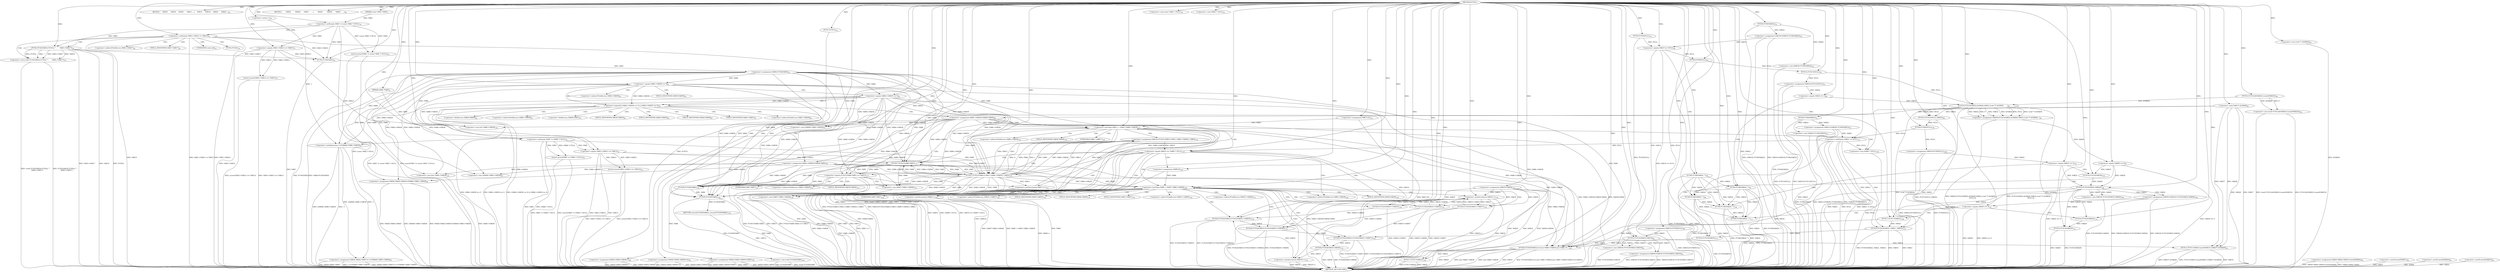 digraph "FUN1" {  
"8" [label = <(METHOD,FUN1)<SUB>1</SUB>> ]
"396" [label = <(METHOD_RETURN,VAR1)<SUB>1</SUB>> ]
"9" [label = <(PARAM,const VAR2 *VAR3)<SUB>1</SUB>> ]
"10" [label = <(PARAM,VAR4 *VAR5)<SUB>2</SUB>> ]
"16" [label = <(assert,assert(VAR3 != (const VAR2 *) NULL))<SUB>16</SUB>> ]
"22" [label = <(assert,assert(VAR3-&gt;VAR12 == VAR13))<SUB>17</SUB>> ]
"44" [label = <(assert,assert(VAR5 != (VAR4 *) NULL))<SUB>21</SUB>> ]
"50" [label = <(assert,assert(VAR5-&gt;VAR12 == VAR13))<SUB>22</SUB>> ]
"56" [label = <(&lt;operator&gt;.assignment,VAR6=FUN4(VAR3))<SUB>23</SUB>> ]
"60" [label = <(BLOCK,{
    VAR18
      VAR19;

    VAR20
      VAR21...,{
    VAR18
      VAR19;

    VAR20
      VAR21...)<SUB>24</SUB>> ]
"389" [label = <(&lt;operator&gt;.cast,(void) FUN28(VAR6))<SUB>144</SUB>> ]
"393" [label = <(RETURN,return(FUN29(VAR6));,return(FUN29(VAR6));)<SUB>145</SUB>> ]
"29" [label = <(&lt;operator&gt;.notEquals,VAR3-&gt;VAR14 != VAR15)<SUB>18</SUB>> ]
"63" [label = <(FUN5,FUN5(NULL))<SUB>31</SUB>> ]
"65" [label = <(&lt;operator&gt;.assignment,VAR19=(VAR18) FUN6(VAR22))<SUB>32</SUB>> ]
"71" [label = <(&lt;operator&gt;.assignment,VAR21=(VAR20) FUN6(VAR23))<SUB>33</SUB>> ]
"77" [label = <(FUN7,FUN7())<SUB>34</SUB>> ]
"86" [label = <(BLOCK,{
       VAR25
        VAR26;

      VAR27
    ...,{
       VAR25
        VAR26;

      VAR27
    ...)<SUB>40</SUB>> ]
"394" [label = <(FUN29,FUN29(VAR6))<SUB>145</SUB>> ]
"17" [label = <(&lt;operator&gt;.notEquals,VAR3 != (const VAR2 *) NULL)<SUB>16</SUB>> ]
"23" [label = <(&lt;operator&gt;.equals,VAR3-&gt;VAR12 == VAR13)<SUB>17</SUB>> ]
"35" [label = <(&lt;operator&gt;.cast,(void) FUN2(VAR16,FUN3(),&quot;&quot;,
      VAR3-&gt;VAR17))<SUB>19</SUB>> ]
"45" [label = <(&lt;operator&gt;.notEquals,VAR5 != (VAR4 *) NULL)<SUB>21</SUB>> ]
"51" [label = <(&lt;operator&gt;.equals,VAR5-&gt;VAR12 == VAR13)<SUB>22</SUB>> ]
"58" [label = <(FUN4,FUN4(VAR3))<SUB>23</SUB>> ]
"79" [label = <(&lt;operator&gt;.equals,VAR19 == NULL)<SUB>36</SUB>> ]
"95" [label = <(&lt;operator&gt;.assignment,VAR33=FUN9(NULL))<SUB>60</SUB>> ]
"99" [label = <(&lt;operator&gt;.assignment,VAR30=(VAR18) FUN10(VAR33,VAR19))<SUB>61</SUB>> ]
"106" [label = <(FUN11,FUN11(VAR19,sizeof(VAR27),(VAR37) &amp;VAR28))<SUB>62</SUB>> ]
"140" [label = <(&lt;operator&gt;.cast,(void) FUN12(&amp;VAR26,0,sizeof(VAR25)))<SUB>84</SUB>> ]
"148" [label = <(&lt;operator&gt;.assignment,VAR26.VAR42.VAR43=sizeof(VAR44))<SUB>85</SUB>> ]
"156" [label = <(&lt;operator&gt;.assignment,VAR26.VAR42.VAR45=(VAR46) VAR6-&gt;VAR38)<SUB>86</SUB>> ]
"167" [label = <(&lt;operator&gt;.assignment,VAR26.VAR42.VAR47=(-1)*(VAR46) VAR6-&gt;VAR39)<SUB>87</SUB>> ]
"181" [label = <(&lt;operator&gt;.assignment,VAR26.VAR42.VAR48=1)<SUB>88</SUB>> ]
"188" [label = <(&lt;operator&gt;.assignment,VAR26.VAR42.VAR49=32)<SUB>89</SUB>> ]
"195" [label = <(&lt;operator&gt;.assignment,VAR26.VAR42.VAR50=VAR51)<SUB>90</SUB>> ]
"202" [label = <(&lt;operator&gt;.assignment,VAR32=FUN13(NULL))<SUB>91</SUB>> ]
"214" [label = <(&lt;operator&gt;.assignment,VAR29=FUN14(VAR32,&amp;VAR26,VAR52,(void **) &amp;VAR36...)<SUB>94</SUB>> ]
"227" [label = <(FUN15,FUN15(NULL,VAR32))<SUB>96</SUB>> ]
"238" [label = <(&lt;operator&gt;.assignment,VAR32=FUN9(NULL))<SUB>100</SUB>> ]
"252" [label = <(&lt;operator&gt;.assignment,VAR30=(VAR18) FUN10(VAR32,VAR29))<SUB>106</SUB>> ]
"282" [label = <(FUN20,FUN20(VAR32,0,0,(int) VAR6-&gt;VAR38,(int) VAR6-&gt;V...)<SUB>120</SUB>> ]
"300" [label = <(&lt;operator&gt;.assignment,VAR35=VAR36)<SUB>122</SUB>> ]
"385" [label = <(FUN17,FUN17(VAR32))<SUB>140</SUB>> ]
"387" [label = <(FUN16,FUN16(VAR29))<SUB>141</SUB>> ]
"391" [label = <(FUN28,FUN28(VAR6))<SUB>144</SUB>> ]
"19" [label = <(&lt;operator&gt;.cast,(const VAR2 *) NULL)<SUB>16</SUB>> ]
"47" [label = <(&lt;operator&gt;.cast,(VAR4 *) NULL)<SUB>21</SUB>> ]
"67" [label = <(&lt;operator&gt;.cast,(VAR18) FUN6(VAR22))<SUB>32</SUB>> ]
"73" [label = <(&lt;operator&gt;.cast,(VAR20) FUN6(VAR23))<SUB>33</SUB>> ]
"83" [label = <(FUN8,FUN8(VAR24,&quot;&quot;))<SUB>39</SUB>> ]
"114" [label = <(&lt;operator&gt;.logicalOr,(VAR6-&gt;VAR38 == 0) || (VAR6-&gt;VAR39 == 0))<SUB>63</SUB>> ]
"207" [label = <(&lt;operator&gt;.equals,VAR32 == 0)<SUB>92</SUB>> ]
"231" [label = <(&lt;operator&gt;.equals,VAR29 == 0)<SUB>97</SUB>> ]
"243" [label = <(&lt;operator&gt;.equals,VAR32 == 0)<SUB>101</SUB>> ]
"260" [label = <(&lt;operator&gt;.equals,VAR30 == 0)<SUB>107</SUB>> ]
"272" [label = <(&lt;operator&gt;.notEquals,VAR21 != NULL)<SUB>113</SUB>> ]
"308" [label = <(&lt;operator&gt;.lessThan,VAR11 &lt; (VAR7) VAR6-&gt;VAR39)<SUB>123</SUB>> ]
"315" [label = <(&lt;operator&gt;.postIncrement,VAR11++)<SUB>123</SUB>> ]
"37" [label = <(FUN2,FUN2(VAR16,FUN3(),&quot;&quot;,
      VAR3-&gt;VAR17))<SUB>19</SUB>> ]
"69" [label = <(FUN6,FUN6(VAR22))<SUB>32</SUB>> ]
"75" [label = <(FUN6,FUN6(VAR23))<SUB>33</SUB>> ]
"97" [label = <(FUN9,FUN9(NULL))<SUB>60</SUB>> ]
"101" [label = <(&lt;operator&gt;.cast,(VAR18) FUN10(VAR33,VAR19))<SUB>61</SUB>> ]
"108" [label = <(&lt;operator&gt;.sizeOf,sizeof(VAR27))<SUB>62</SUB>> ]
"110" [label = <(&lt;operator&gt;.and,(VAR37) &amp;VAR28)<SUB>62</SUB>> ]
"126" [label = <(&lt;operator&gt;.assignment,VAR6-&gt;VAR39=VAR28.VAR40)<SUB>66</SUB>> ]
"133" [label = <(&lt;operator&gt;.assignment,VAR6-&gt;VAR38=VAR28.VAR41)<SUB>67</SUB>> ]
"142" [label = <(FUN12,FUN12(&amp;VAR26,0,sizeof(VAR25)))<SUB>84</SUB>> ]
"154" [label = <(&lt;operator&gt;.sizeOf,sizeof(VAR44))<SUB>85</SUB>> ]
"162" [label = <(&lt;operator&gt;.cast,(VAR46) VAR6-&gt;VAR38)<SUB>86</SUB>> ]
"173" [label = <(&lt;operator&gt;.multiplication,(-1)*(VAR46) VAR6-&gt;VAR39)<SUB>87</SUB>> ]
"204" [label = <(FUN13,FUN13(NULL))<SUB>91</SUB>> ]
"211" [label = <(FUN8,FUN8(VAR24,&quot;&quot;))<SUB>93</SUB>> ]
"216" [label = <(FUN14,FUN14(VAR32,&amp;VAR26,VAR52,(void **) &amp;VAR36,
    ...)<SUB>94</SUB>> ]
"235" [label = <(FUN8,FUN8(VAR24,&quot;&quot;))<SUB>98</SUB>> ]
"240" [label = <(FUN9,FUN9(NULL))<SUB>100</SUB>> ]
"247" [label = <(FUN16,FUN16(VAR29))<SUB>103</SUB>> ]
"249" [label = <(FUN8,FUN8(VAR24,&quot;&quot;))<SUB>104</SUB>> ]
"254" [label = <(&lt;operator&gt;.cast,(VAR18) FUN10(VAR32,VAR29))<SUB>106</SUB>> ]
"264" [label = <(FUN17,FUN17(VAR32))<SUB>109</SUB>> ]
"266" [label = <(FUN16,FUN16(VAR29))<SUB>110</SUB>> ]
"268" [label = <(FUN8,FUN8(VAR24,&quot;&quot;))<SUB>111</SUB>> ]
"276" [label = <(FUN18,FUN18(VAR32, VAR21, VAR53))<SUB>116</SUB>> ]
"280" [label = <(FUN19,FUN19(VAR32))<SUB>117</SUB>> ]
"286" [label = <(&lt;operator&gt;.cast,(int) VAR6-&gt;VAR38)<SUB>120</SUB>> ]
"291" [label = <(&lt;operator&gt;.cast,(int) VAR6-&gt;VAR39)<SUB>120</SUB>> ]
"305" [label = <(&lt;operator&gt;.assignment,VAR11=0)<SUB>123</SUB>> ]
"318" [label = <(&lt;operator&gt;.assignment,VAR10=FUN21(VAR6,0,VAR11,VAR6-&gt;VAR38,1,VAR5))<SUB>125</SUB>> ]
"103" [label = <(FUN10,FUN10(VAR33,VAR19))<SUB>61</SUB>> ]
"115" [label = <(&lt;operator&gt;.equals,VAR6-&gt;VAR38 == 0)<SUB>63</SUB>> ]
"120" [label = <(&lt;operator&gt;.equals,VAR6-&gt;VAR39 == 0)<SUB>63</SUB>> ]
"146" [label = <(&lt;operator&gt;.sizeOf,sizeof(VAR25))<SUB>84</SUB>> ]
"174" [label = <(&lt;operator&gt;.minus,-1)<SUB>87</SUB>> ]
"176" [label = <(&lt;operator&gt;.cast,(VAR46) VAR6-&gt;VAR39)<SUB>87</SUB>> ]
"221" [label = <(&lt;operator&gt;.cast,(void **) &amp;VAR36)<SUB>94</SUB>> ]
"256" [label = <(FUN10,FUN10(VAR32,VAR29))<SUB>106</SUB>> ]
"310" [label = <(&lt;operator&gt;.cast,(VAR7) VAR6-&gt;VAR39)<SUB>123</SUB>> ]
"330" [label = <(&lt;operator&gt;.equals,VAR10 == (VAR9 *) NULL)<SUB>126</SUB>> ]
"342" [label = <(&lt;operator&gt;.lessThan,VAR8 &lt; (VAR7) VAR6-&gt;VAR38)<SUB>128</SUB>> ]
"349" [label = <(&lt;operator&gt;.postIncrement,VAR8++)<SUB>128</SUB>> ]
"378" [label = <(&lt;operator&gt;.equals,FUN27(VAR6,VAR5) == VAR15)<SUB>137</SUB>> ]
"320" [label = <(FUN21,FUN21(VAR6,0,VAR11,VAR6-&gt;VAR38,1,VAR5))<SUB>125</SUB>> ]
"339" [label = <(&lt;operator&gt;.assignment,VAR8=0)<SUB>128</SUB>> ]
"352" [label = <(FUN22,FUN22(VAR10,FUN23(VAR35-&gt;VAR55)))<SUB>130</SUB>> ]
"358" [label = <(FUN24,FUN24(VAR10,FUN23(VAR35-&gt;VAR56)))<SUB>131</SUB>> ]
"364" [label = <(FUN25,FUN25(VAR10,FUN23(VAR35-&gt;VAR57)))<SUB>132</SUB>> ]
"370" [label = <(FUN26,FUN26(VAR10,VAR58))<SUB>133</SUB>> ]
"373" [label = <(&lt;operator&gt;.postIncrement,VAR35++)<SUB>134</SUB>> ]
"375" [label = <(&lt;operator&gt;.postIncrement,VAR10++)<SUB>135</SUB>> ]
"332" [label = <(&lt;operator&gt;.cast,(VAR9 *) NULL)<SUB>126</SUB>> ]
"344" [label = <(&lt;operator&gt;.cast,(VAR7) VAR6-&gt;VAR38)<SUB>128</SUB>> ]
"379" [label = <(FUN27,FUN27(VAR6,VAR5))<SUB>137</SUB>> ]
"354" [label = <(FUN23,FUN23(VAR35-&gt;VAR55))<SUB>130</SUB>> ]
"360" [label = <(FUN23,FUN23(VAR35-&gt;VAR56))<SUB>131</SUB>> ]
"366" [label = <(FUN23,FUN23(VAR35-&gt;VAR57))<SUB>132</SUB>> ]
"36" [label = <(UNKNOWN,void,void)<SUB>19</SUB>> ]
"39" [label = <(FUN3,FUN3())<SUB>19</SUB>> ]
"41" [label = <(&lt;operator&gt;.indirectFieldAccess,VAR3-&gt;VAR17)<SUB>20</SUB>> ]
"43" [label = <(FIELD_IDENTIFIER,VAR17,VAR17)<SUB>20</SUB>> ]
"121" [label = <(&lt;operator&gt;.indirectFieldAccess,VAR6-&gt;VAR39)<SUB>63</SUB>> ]
"127" [label = <(&lt;operator&gt;.indirectFieldAccess,VAR6-&gt;VAR39)<SUB>66</SUB>> ]
"130" [label = <(&lt;operator&gt;.fieldAccess,VAR28.VAR40)<SUB>66</SUB>> ]
"134" [label = <(&lt;operator&gt;.indirectFieldAccess,VAR6-&gt;VAR38)<SUB>67</SUB>> ]
"137" [label = <(&lt;operator&gt;.fieldAccess,VAR28.VAR41)<SUB>67</SUB>> ]
"311" [label = <(UNKNOWN,VAR7,VAR7)<SUB>123</SUB>> ]
"312" [label = <(&lt;operator&gt;.indirectFieldAccess,VAR6-&gt;VAR39)<SUB>123</SUB>> ]
"123" [label = <(FIELD_IDENTIFIER,VAR39,VAR39)<SUB>63</SUB>> ]
"129" [label = <(FIELD_IDENTIFIER,VAR39,VAR39)<SUB>66</SUB>> ]
"132" [label = <(FIELD_IDENTIFIER,VAR40,VAR40)<SUB>66</SUB>> ]
"136" [label = <(FIELD_IDENTIFIER,VAR38,VAR38)<SUB>67</SUB>> ]
"139" [label = <(FIELD_IDENTIFIER,VAR41,VAR41)<SUB>67</SUB>> ]
"314" [label = <(FIELD_IDENTIFIER,VAR39,VAR39)<SUB>123</SUB>> ]
"324" [label = <(&lt;operator&gt;.indirectFieldAccess,VAR6-&gt;VAR38)<SUB>125</SUB>> ]
"326" [label = <(FIELD_IDENTIFIER,VAR38,VAR38)<SUB>125</SUB>> ]
"333" [label = <(UNKNOWN,VAR9 *,VAR9 *)<SUB>126</SUB>> ]
"345" [label = <(UNKNOWN,VAR7,VAR7)<SUB>128</SUB>> ]
"346" [label = <(&lt;operator&gt;.indirectFieldAccess,VAR6-&gt;VAR38)<SUB>128</SUB>> ]
"348" [label = <(FIELD_IDENTIFIER,VAR38,VAR38)<SUB>128</SUB>> ]
"355" [label = <(&lt;operator&gt;.indirectFieldAccess,VAR35-&gt;VAR55)<SUB>130</SUB>> ]
"361" [label = <(&lt;operator&gt;.indirectFieldAccess,VAR35-&gt;VAR56)<SUB>131</SUB>> ]
"367" [label = <(&lt;operator&gt;.indirectFieldAccess,VAR35-&gt;VAR57)<SUB>132</SUB>> ]
"357" [label = <(FIELD_IDENTIFIER,VAR55,VAR55)<SUB>130</SUB>> ]
"363" [label = <(FIELD_IDENTIFIER,VAR56,VAR56)<SUB>131</SUB>> ]
"369" [label = <(FIELD_IDENTIFIER,VAR57,VAR57)<SUB>132</SUB>> ]
  "393" -> "396"  [ label = "DDG: &lt;RET&gt;"] 
  "17" -> "396"  [ label = "DDG: (const VAR2 *) NULL"] 
  "16" -> "396"  [ label = "DDG: VAR3 != (const VAR2 *) NULL"] 
  "16" -> "396"  [ label = "DDG: assert(VAR3 != (const VAR2 *) NULL)"] 
  "23" -> "396"  [ label = "DDG: VAR3-&gt;VAR12"] 
  "22" -> "396"  [ label = "DDG: VAR3-&gt;VAR12 == VAR13"] 
  "22" -> "396"  [ label = "DDG: assert(VAR3-&gt;VAR12 == VAR13)"] 
  "29" -> "396"  [ label = "DDG: VAR3-&gt;VAR14"] 
  "29" -> "396"  [ label = "DDG: VAR15"] 
  "29" -> "396"  [ label = "DDG: VAR3-&gt;VAR14 != VAR15"] 
  "37" -> "396"  [ label = "DDG: FUN3()"] 
  "37" -> "396"  [ label = "DDG: VAR3-&gt;VAR17"] 
  "35" -> "396"  [ label = "DDG: FUN2(VAR16,FUN3(),&quot;&quot;,
      VAR3-&gt;VAR17)"] 
  "35" -> "396"  [ label = "DDG: (void) FUN2(VAR16,FUN3(),&quot;&quot;,
      VAR3-&gt;VAR17)"] 
  "45" -> "396"  [ label = "DDG: VAR5"] 
  "45" -> "396"  [ label = "DDG: (VAR4 *) NULL"] 
  "44" -> "396"  [ label = "DDG: VAR5 != (VAR4 *) NULL"] 
  "44" -> "396"  [ label = "DDG: assert(VAR5 != (VAR4 *) NULL)"] 
  "51" -> "396"  [ label = "DDG: VAR5-&gt;VAR12"] 
  "51" -> "396"  [ label = "DDG: VAR13"] 
  "50" -> "396"  [ label = "DDG: VAR5-&gt;VAR12 == VAR13"] 
  "50" -> "396"  [ label = "DDG: assert(VAR5-&gt;VAR12 == VAR13)"] 
  "58" -> "396"  [ label = "DDG: VAR3"] 
  "56" -> "396"  [ label = "DDG: FUN4(VAR3)"] 
  "56" -> "396"  [ label = "DDG: VAR6=FUN4(VAR3)"] 
  "63" -> "396"  [ label = "DDG: FUN5(NULL)"] 
  "67" -> "396"  [ label = "DDG: FUN6(VAR22)"] 
  "65" -> "396"  [ label = "DDG: (VAR18) FUN6(VAR22)"] 
  "65" -> "396"  [ label = "DDG: VAR19=(VAR18) FUN6(VAR22)"] 
  "73" -> "396"  [ label = "DDG: FUN6(VAR23)"] 
  "71" -> "396"  [ label = "DDG: (VAR20) FUN6(VAR23)"] 
  "71" -> "396"  [ label = "DDG: VAR21=(VAR20) FUN6(VAR23)"] 
  "77" -> "396"  [ label = "DDG: FUN7()"] 
  "79" -> "396"  [ label = "DDG: VAR19 == NULL"] 
  "83" -> "396"  [ label = "DDG: VAR24"] 
  "83" -> "396"  [ label = "DDG: FUN8(VAR24,&quot;&quot;)"] 
  "95" -> "396"  [ label = "DDG: VAR33=FUN9(NULL)"] 
  "101" -> "396"  [ label = "DDG: FUN10(VAR33,VAR19)"] 
  "99" -> "396"  [ label = "DDG: (VAR18) FUN10(VAR33,VAR19)"] 
  "99" -> "396"  [ label = "DDG: VAR30=(VAR18) FUN10(VAR33,VAR19)"] 
  "106" -> "396"  [ label = "DDG: VAR19"] 
  "110" -> "396"  [ label = "DDG: VAR28"] 
  "106" -> "396"  [ label = "DDG: (VAR37) &amp;VAR28"] 
  "106" -> "396"  [ label = "DDG: FUN11(VAR19,sizeof(VAR27),(VAR37) &amp;VAR28)"] 
  "114" -> "396"  [ label = "DDG: VAR6-&gt;VAR38 == 0"] 
  "114" -> "396"  [ label = "DDG: VAR6-&gt;VAR39 == 0"] 
  "114" -> "396"  [ label = "DDG: (VAR6-&gt;VAR38 == 0) || (VAR6-&gt;VAR39 == 0)"] 
  "126" -> "396"  [ label = "DDG: VAR28.VAR40"] 
  "126" -> "396"  [ label = "DDG: VAR6-&gt;VAR39=VAR28.VAR40"] 
  "133" -> "396"  [ label = "DDG: VAR28.VAR41"] 
  "133" -> "396"  [ label = "DDG: VAR6-&gt;VAR38=VAR28.VAR41"] 
  "140" -> "396"  [ label = "DDG: FUN12(&amp;VAR26,0,sizeof(VAR25))"] 
  "140" -> "396"  [ label = "DDG: (void) FUN12(&amp;VAR26,0,sizeof(VAR25))"] 
  "148" -> "396"  [ label = "DDG: VAR26.VAR42.VAR43"] 
  "148" -> "396"  [ label = "DDG: VAR26.VAR42.VAR43=sizeof(VAR44)"] 
  "156" -> "396"  [ label = "DDG: VAR26.VAR42.VAR45"] 
  "156" -> "396"  [ label = "DDG: (VAR46) VAR6-&gt;VAR38"] 
  "156" -> "396"  [ label = "DDG: VAR26.VAR42.VAR45=(VAR46) VAR6-&gt;VAR38"] 
  "167" -> "396"  [ label = "DDG: VAR26.VAR42.VAR47"] 
  "173" -> "396"  [ label = "DDG: -1"] 
  "173" -> "396"  [ label = "DDG: (VAR46) VAR6-&gt;VAR39"] 
  "167" -> "396"  [ label = "DDG: (-1)*(VAR46) VAR6-&gt;VAR39"] 
  "167" -> "396"  [ label = "DDG: VAR26.VAR42.VAR47=(-1)*(VAR46) VAR6-&gt;VAR39"] 
  "181" -> "396"  [ label = "DDG: VAR26.VAR42.VAR48"] 
  "181" -> "396"  [ label = "DDG: VAR26.VAR42.VAR48=1"] 
  "188" -> "396"  [ label = "DDG: VAR26.VAR42.VAR49"] 
  "188" -> "396"  [ label = "DDG: VAR26.VAR42.VAR49=32"] 
  "195" -> "396"  [ label = "DDG: VAR26.VAR42.VAR50"] 
  "195" -> "396"  [ label = "DDG: VAR26.VAR42.VAR50=VAR51"] 
  "202" -> "396"  [ label = "DDG: FUN13(NULL)"] 
  "202" -> "396"  [ label = "DDG: VAR32=FUN13(NULL)"] 
  "211" -> "396"  [ label = "DDG: VAR24"] 
  "211" -> "396"  [ label = "DDG: FUN8(VAR24,&quot;&quot;)"] 
  "216" -> "396"  [ label = "DDG: &amp;VAR26"] 
  "221" -> "396"  [ label = "DDG: &amp;VAR36"] 
  "216" -> "396"  [ label = "DDG: (void **) &amp;VAR36"] 
  "214" -> "396"  [ label = "DDG: FUN14(VAR32,&amp;VAR26,VAR52,(void **) &amp;VAR36,
        NULL,0)"] 
  "214" -> "396"  [ label = "DDG: VAR29=FUN14(VAR32,&amp;VAR26,VAR52,(void **) &amp;VAR36,
        NULL,0)"] 
  "227" -> "396"  [ label = "DDG: FUN15(NULL,VAR32)"] 
  "231" -> "396"  [ label = "DDG: VAR29 == 0"] 
  "235" -> "396"  [ label = "DDG: VAR24"] 
  "235" -> "396"  [ label = "DDG: FUN8(VAR24,&quot;&quot;)"] 
  "238" -> "396"  [ label = "DDG: FUN9(NULL)"] 
  "238" -> "396"  [ label = "DDG: VAR32=FUN9(NULL)"] 
  "243" -> "396"  [ label = "DDG: VAR32 == 0"] 
  "249" -> "396"  [ label = "DDG: VAR24"] 
  "249" -> "396"  [ label = "DDG: FUN8(VAR24,&quot;&quot;)"] 
  "254" -> "396"  [ label = "DDG: FUN10(VAR32,VAR29)"] 
  "252" -> "396"  [ label = "DDG: (VAR18) FUN10(VAR32,VAR29)"] 
  "252" -> "396"  [ label = "DDG: VAR30=(VAR18) FUN10(VAR32,VAR29)"] 
  "260" -> "396"  [ label = "DDG: VAR30"] 
  "260" -> "396"  [ label = "DDG: VAR30 == 0"] 
  "268" -> "396"  [ label = "DDG: VAR24"] 
  "268" -> "396"  [ label = "DDG: FUN8(VAR24,&quot;&quot;)"] 
  "272" -> "396"  [ label = "DDG: VAR21"] 
  "272" -> "396"  [ label = "DDG: NULL"] 
  "272" -> "396"  [ label = "DDG: VAR21 != NULL"] 
  "276" -> "396"  [ label = "DDG: VAR21"] 
  "276" -> "396"  [ label = "DDG: FUN18(VAR32, VAR21, VAR53)"] 
  "280" -> "396"  [ label = "DDG: FUN19(VAR32)"] 
  "286" -> "396"  [ label = "DDG: VAR6-&gt;VAR38"] 
  "282" -> "396"  [ label = "DDG: (int) VAR6-&gt;VAR38"] 
  "282" -> "396"  [ label = "DDG: (int) VAR6-&gt;VAR39"] 
  "282" -> "396"  [ label = "DDG: VAR33"] 
  "282" -> "396"  [ label = "DDG: FUN20(VAR32,0,0,(int) VAR6-&gt;VAR38,(int) VAR6-&gt;VAR39,VAR33,0,0,VAR54)"] 
  "300" -> "396"  [ label = "DDG: VAR35"] 
  "300" -> "396"  [ label = "DDG: VAR36"] 
  "300" -> "396"  [ label = "DDG: VAR35=VAR36"] 
  "305" -> "396"  [ label = "DDG: VAR11=0"] 
  "308" -> "396"  [ label = "DDG: VAR11"] 
  "310" -> "396"  [ label = "DDG: VAR6-&gt;VAR39"] 
  "308" -> "396"  [ label = "DDG: (VAR7) VAR6-&gt;VAR39"] 
  "308" -> "396"  [ label = "DDG: VAR11 &lt; (VAR7) VAR6-&gt;VAR39"] 
  "320" -> "396"  [ label = "DDG: VAR11"] 
  "320" -> "396"  [ label = "DDG: VAR6-&gt;VAR38"] 
  "320" -> "396"  [ label = "DDG: VAR5"] 
  "318" -> "396"  [ label = "DDG: FUN21(VAR6,0,VAR11,VAR6-&gt;VAR38,1,VAR5)"] 
  "318" -> "396"  [ label = "DDG: VAR10=FUN21(VAR6,0,VAR11,VAR6-&gt;VAR38,1,VAR5)"] 
  "330" -> "396"  [ label = "DDG: VAR10"] 
  "332" -> "396"  [ label = "DDG: NULL"] 
  "330" -> "396"  [ label = "DDG: (VAR9 *) NULL"] 
  "330" -> "396"  [ label = "DDG: VAR10 == (VAR9 *) NULL"] 
  "339" -> "396"  [ label = "DDG: VAR8=0"] 
  "342" -> "396"  [ label = "DDG: VAR8"] 
  "344" -> "396"  [ label = "DDG: VAR6-&gt;VAR38"] 
  "342" -> "396"  [ label = "DDG: (VAR7) VAR6-&gt;VAR38"] 
  "342" -> "396"  [ label = "DDG: VAR8 &lt; (VAR7) VAR6-&gt;VAR38"] 
  "379" -> "396"  [ label = "DDG: VAR5"] 
  "378" -> "396"  [ label = "DDG: FUN27(VAR6,VAR5)"] 
  "378" -> "396"  [ label = "DDG: VAR15"] 
  "378" -> "396"  [ label = "DDG: FUN27(VAR6,VAR5) == VAR15"] 
  "315" -> "396"  [ label = "DDG: VAR11++"] 
  "354" -> "396"  [ label = "DDG: VAR35-&gt;VAR55"] 
  "352" -> "396"  [ label = "DDG: FUN23(VAR35-&gt;VAR55)"] 
  "352" -> "396"  [ label = "DDG: FUN22(VAR10,FUN23(VAR35-&gt;VAR55))"] 
  "360" -> "396"  [ label = "DDG: VAR35-&gt;VAR56"] 
  "358" -> "396"  [ label = "DDG: FUN23(VAR35-&gt;VAR56)"] 
  "358" -> "396"  [ label = "DDG: FUN24(VAR10,FUN23(VAR35-&gt;VAR56))"] 
  "366" -> "396"  [ label = "DDG: VAR35-&gt;VAR57"] 
  "364" -> "396"  [ label = "DDG: FUN23(VAR35-&gt;VAR57)"] 
  "364" -> "396"  [ label = "DDG: FUN25(VAR10,FUN23(VAR35-&gt;VAR57))"] 
  "370" -> "396"  [ label = "DDG: FUN26(VAR10,VAR58)"] 
  "373" -> "396"  [ label = "DDG: VAR35"] 
  "373" -> "396"  [ label = "DDG: VAR35++"] 
  "375" -> "396"  [ label = "DDG: VAR10"] 
  "375" -> "396"  [ label = "DDG: VAR10++"] 
  "349" -> "396"  [ label = "DDG: VAR8++"] 
  "385" -> "396"  [ label = "DDG: VAR32"] 
  "385" -> "396"  [ label = "DDG: FUN17(VAR32)"] 
  "387" -> "396"  [ label = "DDG: VAR29"] 
  "387" -> "396"  [ label = "DDG: FUN16(VAR29)"] 
  "389" -> "396"  [ label = "DDG: FUN28(VAR6)"] 
  "389" -> "396"  [ label = "DDG: (void) FUN28(VAR6)"] 
  "394" -> "396"  [ label = "DDG: VAR6"] 
  "394" -> "396"  [ label = "DDG: FUN29(VAR6)"] 
  "37" -> "396"  [ label = "DDG: VAR16"] 
  "282" -> "396"  [ label = "DDG: VAR54"] 
  "216" -> "396"  [ label = "DDG: VAR52"] 
  "370" -> "396"  [ label = "DDG: VAR58"] 
  "195" -> "396"  [ label = "DDG: VAR51"] 
  "110" -> "396"  [ label = "DDG: VAR37"] 
  "75" -> "396"  [ label = "DDG: VAR23"] 
  "154" -> "396"  [ label = "DDG: VAR44"] 
  "146" -> "396"  [ label = "DDG: VAR25"] 
  "108" -> "396"  [ label = "DDG: VAR27"] 
  "276" -> "396"  [ label = "DDG: VAR53"] 
  "69" -> "396"  [ label = "DDG: VAR22"] 
  "8" -> "9"  [ label = "DDG: "] 
  "8" -> "10"  [ label = "DDG: "] 
  "58" -> "56"  [ label = "DDG: VAR3"] 
  "8" -> "60"  [ label = "DDG: "] 
  "391" -> "389"  [ label = "DDG: VAR6"] 
  "394" -> "393"  [ label = "DDG: FUN29(VAR6)"] 
  "17" -> "16"  [ label = "DDG: VAR3"] 
  "17" -> "16"  [ label = "DDG: (const VAR2 *) NULL"] 
  "23" -> "22"  [ label = "DDG: VAR3-&gt;VAR12"] 
  "23" -> "22"  [ label = "DDG: VAR13"] 
  "45" -> "44"  [ label = "DDG: VAR5"] 
  "45" -> "44"  [ label = "DDG: (VAR4 *) NULL"] 
  "51" -> "50"  [ label = "DDG: VAR5-&gt;VAR12"] 
  "51" -> "50"  [ label = "DDG: VAR13"] 
  "69" -> "65"  [ label = "DDG: VAR22"] 
  "75" -> "71"  [ label = "DDG: VAR23"] 
  "8" -> "77"  [ label = "DDG: "] 
  "8" -> "86"  [ label = "DDG: "] 
  "9" -> "17"  [ label = "DDG: VAR3"] 
  "8" -> "17"  [ label = "DDG: "] 
  "17" -> "23"  [ label = "DDG: VAR3"] 
  "8" -> "23"  [ label = "DDG: "] 
  "17" -> "29"  [ label = "DDG: VAR3"] 
  "8" -> "29"  [ label = "DDG: "] 
  "37" -> "35"  [ label = "DDG: VAR16"] 
  "37" -> "35"  [ label = "DDG: FUN3()"] 
  "37" -> "35"  [ label = "DDG: &quot;&quot;"] 
  "37" -> "35"  [ label = "DDG: VAR3-&gt;VAR17"] 
  "10" -> "45"  [ label = "DDG: VAR5"] 
  "8" -> "45"  [ label = "DDG: "] 
  "45" -> "51"  [ label = "DDG: VAR5"] 
  "23" -> "51"  [ label = "DDG: VAR13"] 
  "8" -> "51"  [ label = "DDG: "] 
  "17" -> "58"  [ label = "DDG: VAR3"] 
  "23" -> "58"  [ label = "DDG: VAR3-&gt;VAR12"] 
  "29" -> "58"  [ label = "DDG: VAR3-&gt;VAR14"] 
  "37" -> "58"  [ label = "DDG: VAR3-&gt;VAR17"] 
  "8" -> "58"  [ label = "DDG: "] 
  "8" -> "63"  [ label = "DDG: "] 
  "97" -> "95"  [ label = "DDG: NULL"] 
  "103" -> "99"  [ label = "DDG: VAR33"] 
  "103" -> "99"  [ label = "DDG: VAR19"] 
  "142" -> "140"  [ label = "DDG: &amp;VAR26"] 
  "142" -> "140"  [ label = "DDG: 0"] 
  "56" -> "156"  [ label = "DDG: VAR6"] 
  "115" -> "156"  [ label = "DDG: VAR6-&gt;VAR38"] 
  "133" -> "156"  [ label = "DDG: VAR6-&gt;VAR38"] 
  "173" -> "167"  [ label = "DDG: -1"] 
  "173" -> "167"  [ label = "DDG: (VAR46) VAR6-&gt;VAR39"] 
  "8" -> "181"  [ label = "DDG: "] 
  "8" -> "188"  [ label = "DDG: "] 
  "8" -> "195"  [ label = "DDG: "] 
  "204" -> "202"  [ label = "DDG: NULL"] 
  "216" -> "214"  [ label = "DDG: 0"] 
  "216" -> "214"  [ label = "DDG: VAR52"] 
  "216" -> "214"  [ label = "DDG: &amp;VAR26"] 
  "216" -> "214"  [ label = "DDG: NULL"] 
  "216" -> "214"  [ label = "DDG: (void **) &amp;VAR36"] 
  "216" -> "214"  [ label = "DDG: VAR32"] 
  "240" -> "238"  [ label = "DDG: NULL"] 
  "256" -> "252"  [ label = "DDG: VAR32"] 
  "256" -> "252"  [ label = "DDG: VAR29"] 
  "8" -> "300"  [ label = "DDG: "] 
  "56" -> "391"  [ label = "DDG: VAR6"] 
  "320" -> "391"  [ label = "DDG: VAR6"] 
  "320" -> "391"  [ label = "DDG: VAR6-&gt;VAR38"] 
  "379" -> "391"  [ label = "DDG: VAR6"] 
  "8" -> "391"  [ label = "DDG: "] 
  "115" -> "391"  [ label = "DDG: VAR6-&gt;VAR38"] 
  "133" -> "391"  [ label = "DDG: VAR6-&gt;VAR38"] 
  "120" -> "391"  [ label = "DDG: VAR6-&gt;VAR39"] 
  "126" -> "391"  [ label = "DDG: VAR6-&gt;VAR39"] 
  "320" -> "394"  [ label = "DDG: VAR6-&gt;VAR38"] 
  "391" -> "394"  [ label = "DDG: VAR6"] 
  "8" -> "394"  [ label = "DDG: "] 
  "56" -> "394"  [ label = "DDG: VAR6"] 
  "115" -> "394"  [ label = "DDG: VAR6-&gt;VAR38"] 
  "133" -> "394"  [ label = "DDG: VAR6-&gt;VAR38"] 
  "379" -> "394"  [ label = "DDG: VAR6"] 
  "120" -> "394"  [ label = "DDG: VAR6-&gt;VAR39"] 
  "126" -> "394"  [ label = "DDG: VAR6-&gt;VAR39"] 
  "320" -> "394"  [ label = "DDG: VAR6"] 
  "8" -> "19"  [ label = "DDG: "] 
  "8" -> "47"  [ label = "DDG: "] 
  "69" -> "67"  [ label = "DDG: VAR22"] 
  "75" -> "73"  [ label = "DDG: VAR23"] 
  "65" -> "79"  [ label = "DDG: VAR19"] 
  "8" -> "79"  [ label = "DDG: "] 
  "63" -> "79"  [ label = "DDG: NULL"] 
  "103" -> "106"  [ label = "DDG: VAR19"] 
  "8" -> "106"  [ label = "DDG: "] 
  "110" -> "106"  [ label = "DDG: VAR37"] 
  "110" -> "106"  [ label = "DDG: VAR28"] 
  "216" -> "227"  [ label = "DDG: NULL"] 
  "8" -> "227"  [ label = "DDG: "] 
  "216" -> "227"  [ label = "DDG: VAR32"] 
  "256" -> "282"  [ label = "DDG: VAR32"] 
  "264" -> "282"  [ label = "DDG: VAR32"] 
  "280" -> "282"  [ label = "DDG: VAR32"] 
  "8" -> "282"  [ label = "DDG: "] 
  "56" -> "282"  [ label = "DDG: VAR6"] 
  "115" -> "282"  [ label = "DDG: VAR6-&gt;VAR38"] 
  "133" -> "282"  [ label = "DDG: VAR6-&gt;VAR38"] 
  "120" -> "282"  [ label = "DDG: VAR6-&gt;VAR39"] 
  "126" -> "282"  [ label = "DDG: VAR6-&gt;VAR39"] 
  "103" -> "282"  [ label = "DDG: VAR33"] 
  "282" -> "385"  [ label = "DDG: VAR32"] 
  "8" -> "385"  [ label = "DDG: "] 
  "256" -> "387"  [ label = "DDG: VAR29"] 
  "266" -> "387"  [ label = "DDG: VAR29"] 
  "8" -> "387"  [ label = "DDG: "] 
  "8" -> "37"  [ label = "DDG: "] 
  "17" -> "37"  [ label = "DDG: VAR3"] 
  "8" -> "69"  [ label = "DDG: "] 
  "8" -> "75"  [ label = "DDG: "] 
  "8" -> "83"  [ label = "DDG: "] 
  "79" -> "97"  [ label = "DDG: NULL"] 
  "8" -> "97"  [ label = "DDG: "] 
  "103" -> "101"  [ label = "DDG: VAR33"] 
  "103" -> "101"  [ label = "DDG: VAR19"] 
  "8" -> "110"  [ label = "DDG: "] 
  "115" -> "114"  [ label = "DDG: VAR6-&gt;VAR38"] 
  "115" -> "114"  [ label = "DDG: 0"] 
  "120" -> "114"  [ label = "DDG: VAR6-&gt;VAR39"] 
  "120" -> "114"  [ label = "DDG: 0"] 
  "110" -> "126"  [ label = "DDG: VAR28"] 
  "110" -> "133"  [ label = "DDG: VAR28"] 
  "8" -> "142"  [ label = "DDG: "] 
  "56" -> "162"  [ label = "DDG: VAR6"] 
  "115" -> "162"  [ label = "DDG: VAR6-&gt;VAR38"] 
  "133" -> "162"  [ label = "DDG: VAR6-&gt;VAR38"] 
  "174" -> "173"  [ label = "DDG: 1"] 
  "56" -> "173"  [ label = "DDG: VAR6"] 
  "120" -> "173"  [ label = "DDG: VAR6-&gt;VAR39"] 
  "126" -> "173"  [ label = "DDG: VAR6-&gt;VAR39"] 
  "97" -> "204"  [ label = "DDG: NULL"] 
  "8" -> "204"  [ label = "DDG: "] 
  "202" -> "207"  [ label = "DDG: VAR32"] 
  "8" -> "207"  [ label = "DDG: "] 
  "207" -> "216"  [ label = "DDG: VAR32"] 
  "8" -> "216"  [ label = "DDG: "] 
  "142" -> "216"  [ label = "DDG: &amp;VAR26"] 
  "204" -> "216"  [ label = "DDG: NULL"] 
  "214" -> "231"  [ label = "DDG: VAR29"] 
  "8" -> "231"  [ label = "DDG: "] 
  "227" -> "240"  [ label = "DDG: NULL"] 
  "8" -> "240"  [ label = "DDG: "] 
  "238" -> "243"  [ label = "DDG: VAR32"] 
  "8" -> "243"  [ label = "DDG: "] 
  "256" -> "254"  [ label = "DDG: VAR32"] 
  "256" -> "254"  [ label = "DDG: VAR29"] 
  "252" -> "260"  [ label = "DDG: VAR30"] 
  "8" -> "260"  [ label = "DDG: "] 
  "71" -> "272"  [ label = "DDG: VAR21"] 
  "8" -> "272"  [ label = "DDG: "] 
  "240" -> "272"  [ label = "DDG: NULL"] 
  "56" -> "286"  [ label = "DDG: VAR6"] 
  "115" -> "286"  [ label = "DDG: VAR6-&gt;VAR38"] 
  "133" -> "286"  [ label = "DDG: VAR6-&gt;VAR38"] 
  "56" -> "291"  [ label = "DDG: VAR6"] 
  "120" -> "291"  [ label = "DDG: VAR6-&gt;VAR39"] 
  "126" -> "291"  [ label = "DDG: VAR6-&gt;VAR39"] 
  "8" -> "305"  [ label = "DDG: "] 
  "305" -> "308"  [ label = "DDG: VAR11"] 
  "315" -> "308"  [ label = "DDG: VAR11"] 
  "8" -> "308"  [ label = "DDG: "] 
  "56" -> "308"  [ label = "DDG: VAR6"] 
  "379" -> "308"  [ label = "DDG: VAR6"] 
  "120" -> "308"  [ label = "DDG: VAR6-&gt;VAR39"] 
  "126" -> "308"  [ label = "DDG: VAR6-&gt;VAR39"] 
  "320" -> "315"  [ label = "DDG: VAR11"] 
  "8" -> "315"  [ label = "DDG: "] 
  "320" -> "318"  [ label = "DDG: 1"] 
  "320" -> "318"  [ label = "DDG: VAR5"] 
  "320" -> "318"  [ label = "DDG: VAR6-&gt;VAR38"] 
  "320" -> "318"  [ label = "DDG: VAR11"] 
  "320" -> "318"  [ label = "DDG: 0"] 
  "320" -> "318"  [ label = "DDG: VAR6"] 
  "95" -> "103"  [ label = "DDG: VAR33"] 
  "8" -> "103"  [ label = "DDG: "] 
  "79" -> "103"  [ label = "DDG: VAR19"] 
  "56" -> "115"  [ label = "DDG: VAR6"] 
  "8" -> "115"  [ label = "DDG: "] 
  "56" -> "120"  [ label = "DDG: VAR6"] 
  "8" -> "120"  [ label = "DDG: "] 
  "8" -> "174"  [ label = "DDG: "] 
  "56" -> "176"  [ label = "DDG: VAR6"] 
  "120" -> "176"  [ label = "DDG: VAR6-&gt;VAR39"] 
  "126" -> "176"  [ label = "DDG: VAR6-&gt;VAR39"] 
  "83" -> "211"  [ label = "DDG: VAR24"] 
  "8" -> "211"  [ label = "DDG: "] 
  "8" -> "221"  [ label = "DDG: "] 
  "83" -> "235"  [ label = "DDG: VAR24"] 
  "211" -> "235"  [ label = "DDG: VAR24"] 
  "8" -> "235"  [ label = "DDG: "] 
  "231" -> "247"  [ label = "DDG: VAR29"] 
  "8" -> "247"  [ label = "DDG: "] 
  "83" -> "249"  [ label = "DDG: VAR24"] 
  "211" -> "249"  [ label = "DDG: VAR24"] 
  "235" -> "249"  [ label = "DDG: VAR24"] 
  "8" -> "249"  [ label = "DDG: "] 
  "243" -> "256"  [ label = "DDG: VAR32"] 
  "8" -> "256"  [ label = "DDG: "] 
  "231" -> "256"  [ label = "DDG: VAR29"] 
  "247" -> "256"  [ label = "DDG: VAR29"] 
  "256" -> "264"  [ label = "DDG: VAR32"] 
  "8" -> "264"  [ label = "DDG: "] 
  "256" -> "266"  [ label = "DDG: VAR29"] 
  "8" -> "266"  [ label = "DDG: "] 
  "83" -> "268"  [ label = "DDG: VAR24"] 
  "211" -> "268"  [ label = "DDG: VAR24"] 
  "235" -> "268"  [ label = "DDG: VAR24"] 
  "249" -> "268"  [ label = "DDG: VAR24"] 
  "8" -> "268"  [ label = "DDG: "] 
  "256" -> "276"  [ label = "DDG: VAR32"] 
  "264" -> "276"  [ label = "DDG: VAR32"] 
  "8" -> "276"  [ label = "DDG: "] 
  "272" -> "276"  [ label = "DDG: VAR21"] 
  "276" -> "280"  [ label = "DDG: VAR32"] 
  "8" -> "280"  [ label = "DDG: "] 
  "56" -> "310"  [ label = "DDG: VAR6"] 
  "379" -> "310"  [ label = "DDG: VAR6"] 
  "120" -> "310"  [ label = "DDG: VAR6-&gt;VAR39"] 
  "126" -> "310"  [ label = "DDG: VAR6-&gt;VAR39"] 
  "56" -> "320"  [ label = "DDG: VAR6"] 
  "379" -> "320"  [ label = "DDG: VAR6"] 
  "8" -> "320"  [ label = "DDG: "] 
  "115" -> "320"  [ label = "DDG: VAR6-&gt;VAR38"] 
  "133" -> "320"  [ label = "DDG: VAR6-&gt;VAR38"] 
  "120" -> "320"  [ label = "DDG: VAR6-&gt;VAR39"] 
  "126" -> "320"  [ label = "DDG: VAR6-&gt;VAR39"] 
  "308" -> "320"  [ label = "DDG: VAR11"] 
  "45" -> "320"  [ label = "DDG: VAR5"] 
  "51" -> "320"  [ label = "DDG: VAR5-&gt;VAR12"] 
  "379" -> "320"  [ label = "DDG: VAR5"] 
  "318" -> "330"  [ label = "DDG: VAR10"] 
  "8" -> "330"  [ label = "DDG: "] 
  "272" -> "330"  [ label = "DDG: NULL"] 
  "8" -> "339"  [ label = "DDG: "] 
  "339" -> "342"  [ label = "DDG: VAR8"] 
  "349" -> "342"  [ label = "DDG: VAR8"] 
  "8" -> "342"  [ label = "DDG: "] 
  "320" -> "342"  [ label = "DDG: VAR6"] 
  "320" -> "342"  [ label = "DDG: VAR6-&gt;VAR38"] 
  "342" -> "349"  [ label = "DDG: VAR8"] 
  "8" -> "349"  [ label = "DDG: "] 
  "379" -> "378"  [ label = "DDG: VAR6"] 
  "379" -> "378"  [ label = "DDG: VAR5"] 
  "29" -> "378"  [ label = "DDG: VAR15"] 
  "8" -> "378"  [ label = "DDG: "] 
  "272" -> "332"  [ label = "DDG: NULL"] 
  "8" -> "332"  [ label = "DDG: "] 
  "320" -> "344"  [ label = "DDG: VAR6"] 
  "320" -> "344"  [ label = "DDG: VAR6-&gt;VAR38"] 
  "330" -> "352"  [ label = "DDG: VAR10"] 
  "375" -> "352"  [ label = "DDG: VAR10"] 
  "8" -> "352"  [ label = "DDG: "] 
  "354" -> "352"  [ label = "DDG: VAR35-&gt;VAR55"] 
  "352" -> "358"  [ label = "DDG: VAR10"] 
  "8" -> "358"  [ label = "DDG: "] 
  "360" -> "358"  [ label = "DDG: VAR35-&gt;VAR56"] 
  "358" -> "364"  [ label = "DDG: VAR10"] 
  "8" -> "364"  [ label = "DDG: "] 
  "366" -> "364"  [ label = "DDG: VAR35-&gt;VAR57"] 
  "364" -> "370"  [ label = "DDG: VAR10"] 
  "8" -> "370"  [ label = "DDG: "] 
  "300" -> "373"  [ label = "DDG: VAR35"] 
  "354" -> "373"  [ label = "DDG: VAR35-&gt;VAR55"] 
  "360" -> "373"  [ label = "DDG: VAR35-&gt;VAR56"] 
  "366" -> "373"  [ label = "DDG: VAR35-&gt;VAR57"] 
  "8" -> "373"  [ label = "DDG: "] 
  "370" -> "375"  [ label = "DDG: VAR10"] 
  "8" -> "375"  [ label = "DDG: "] 
  "320" -> "379"  [ label = "DDG: VAR6"] 
  "8" -> "379"  [ label = "DDG: "] 
  "56" -> "379"  [ label = "DDG: VAR6"] 
  "120" -> "379"  [ label = "DDG: VAR6-&gt;VAR39"] 
  "126" -> "379"  [ label = "DDG: VAR6-&gt;VAR39"] 
  "320" -> "379"  [ label = "DDG: VAR6-&gt;VAR38"] 
  "51" -> "379"  [ label = "DDG: VAR5-&gt;VAR12"] 
  "320" -> "379"  [ label = "DDG: VAR5"] 
  "300" -> "354"  [ label = "DDG: VAR35"] 
  "373" -> "354"  [ label = "DDG: VAR35"] 
  "300" -> "360"  [ label = "DDG: VAR35"] 
  "373" -> "360"  [ label = "DDG: VAR35"] 
  "300" -> "366"  [ label = "DDG: VAR35"] 
  "373" -> "366"  [ label = "DDG: VAR35"] 
  "29" -> "37"  [ label = "CDG: "] 
  "29" -> "35"  [ label = "CDG: "] 
  "29" -> "43"  [ label = "CDG: "] 
  "29" -> "36"  [ label = "CDG: "] 
  "29" -> "41"  [ label = "CDG: "] 
  "29" -> "39"  [ label = "CDG: "] 
  "79" -> "83"  [ label = "CDG: "] 
  "114" -> "136"  [ label = "CDG: "] 
  "114" -> "132"  [ label = "CDG: "] 
  "114" -> "129"  [ label = "CDG: "] 
  "114" -> "134"  [ label = "CDG: "] 
  "114" -> "137"  [ label = "CDG: "] 
  "114" -> "130"  [ label = "CDG: "] 
  "114" -> "127"  [ label = "CDG: "] 
  "114" -> "139"  [ label = "CDG: "] 
  "114" -> "126"  [ label = "CDG: "] 
  "114" -> "133"  [ label = "CDG: "] 
  "207" -> "211"  [ label = "CDG: "] 
  "231" -> "235"  [ label = "CDG: "] 
  "243" -> "247"  [ label = "CDG: "] 
  "243" -> "249"  [ label = "CDG: "] 
  "260" -> "264"  [ label = "CDG: "] 
  "260" -> "268"  [ label = "CDG: "] 
  "260" -> "266"  [ label = "CDG: "] 
  "272" -> "276"  [ label = "CDG: "] 
  "272" -> "280"  [ label = "CDG: "] 
  "308" -> "320"  [ label = "CDG: "] 
  "308" -> "326"  [ label = "CDG: "] 
  "308" -> "332"  [ label = "CDG: "] 
  "308" -> "324"  [ label = "CDG: "] 
  "308" -> "318"  [ label = "CDG: "] 
  "308" -> "333"  [ label = "CDG: "] 
  "308" -> "330"  [ label = "CDG: "] 
  "115" -> "120"  [ label = "CDG: "] 
  "115" -> "121"  [ label = "CDG: "] 
  "115" -> "123"  [ label = "CDG: "] 
  "330" -> "379"  [ label = "CDG: "] 
  "330" -> "339"  [ label = "CDG: "] 
  "330" -> "378"  [ label = "CDG: "] 
  "330" -> "346"  [ label = "CDG: "] 
  "330" -> "348"  [ label = "CDG: "] 
  "330" -> "345"  [ label = "CDG: "] 
  "330" -> "342"  [ label = "CDG: "] 
  "330" -> "344"  [ label = "CDG: "] 
  "342" -> "366"  [ label = "CDG: "] 
  "342" -> "373"  [ label = "CDG: "] 
  "342" -> "358"  [ label = "CDG: "] 
  "342" -> "370"  [ label = "CDG: "] 
  "342" -> "375"  [ label = "CDG: "] 
  "342" -> "349"  [ label = "CDG: "] 
  "342" -> "361"  [ label = "CDG: "] 
  "342" -> "352"  [ label = "CDG: "] 
  "342" -> "355"  [ label = "CDG: "] 
  "342" -> "367"  [ label = "CDG: "] 
  "342" -> "346"  [ label = "CDG: "] 
  "342" -> "354"  [ label = "CDG: "] 
  "342" -> "348"  [ label = "CDG: "] 
  "342" -> "364"  [ label = "CDG: "] 
  "342" -> "345"  [ label = "CDG: "] 
  "342" -> "357"  [ label = "CDG: "] 
  "342" -> "369"  [ label = "CDG: "] 
  "342" -> "360"  [ label = "CDG: "] 
  "342" -> "363"  [ label = "CDG: "] 
  "342" -> "342"  [ label = "CDG: "] 
  "342" -> "344"  [ label = "CDG: "] 
  "378" -> "308"  [ label = "CDG: "] 
  "378" -> "314"  [ label = "CDG: "] 
  "378" -> "315"  [ label = "CDG: "] 
  "378" -> "311"  [ label = "CDG: "] 
  "378" -> "310"  [ label = "CDG: "] 
  "378" -> "312"  [ label = "CDG: "] 
}
